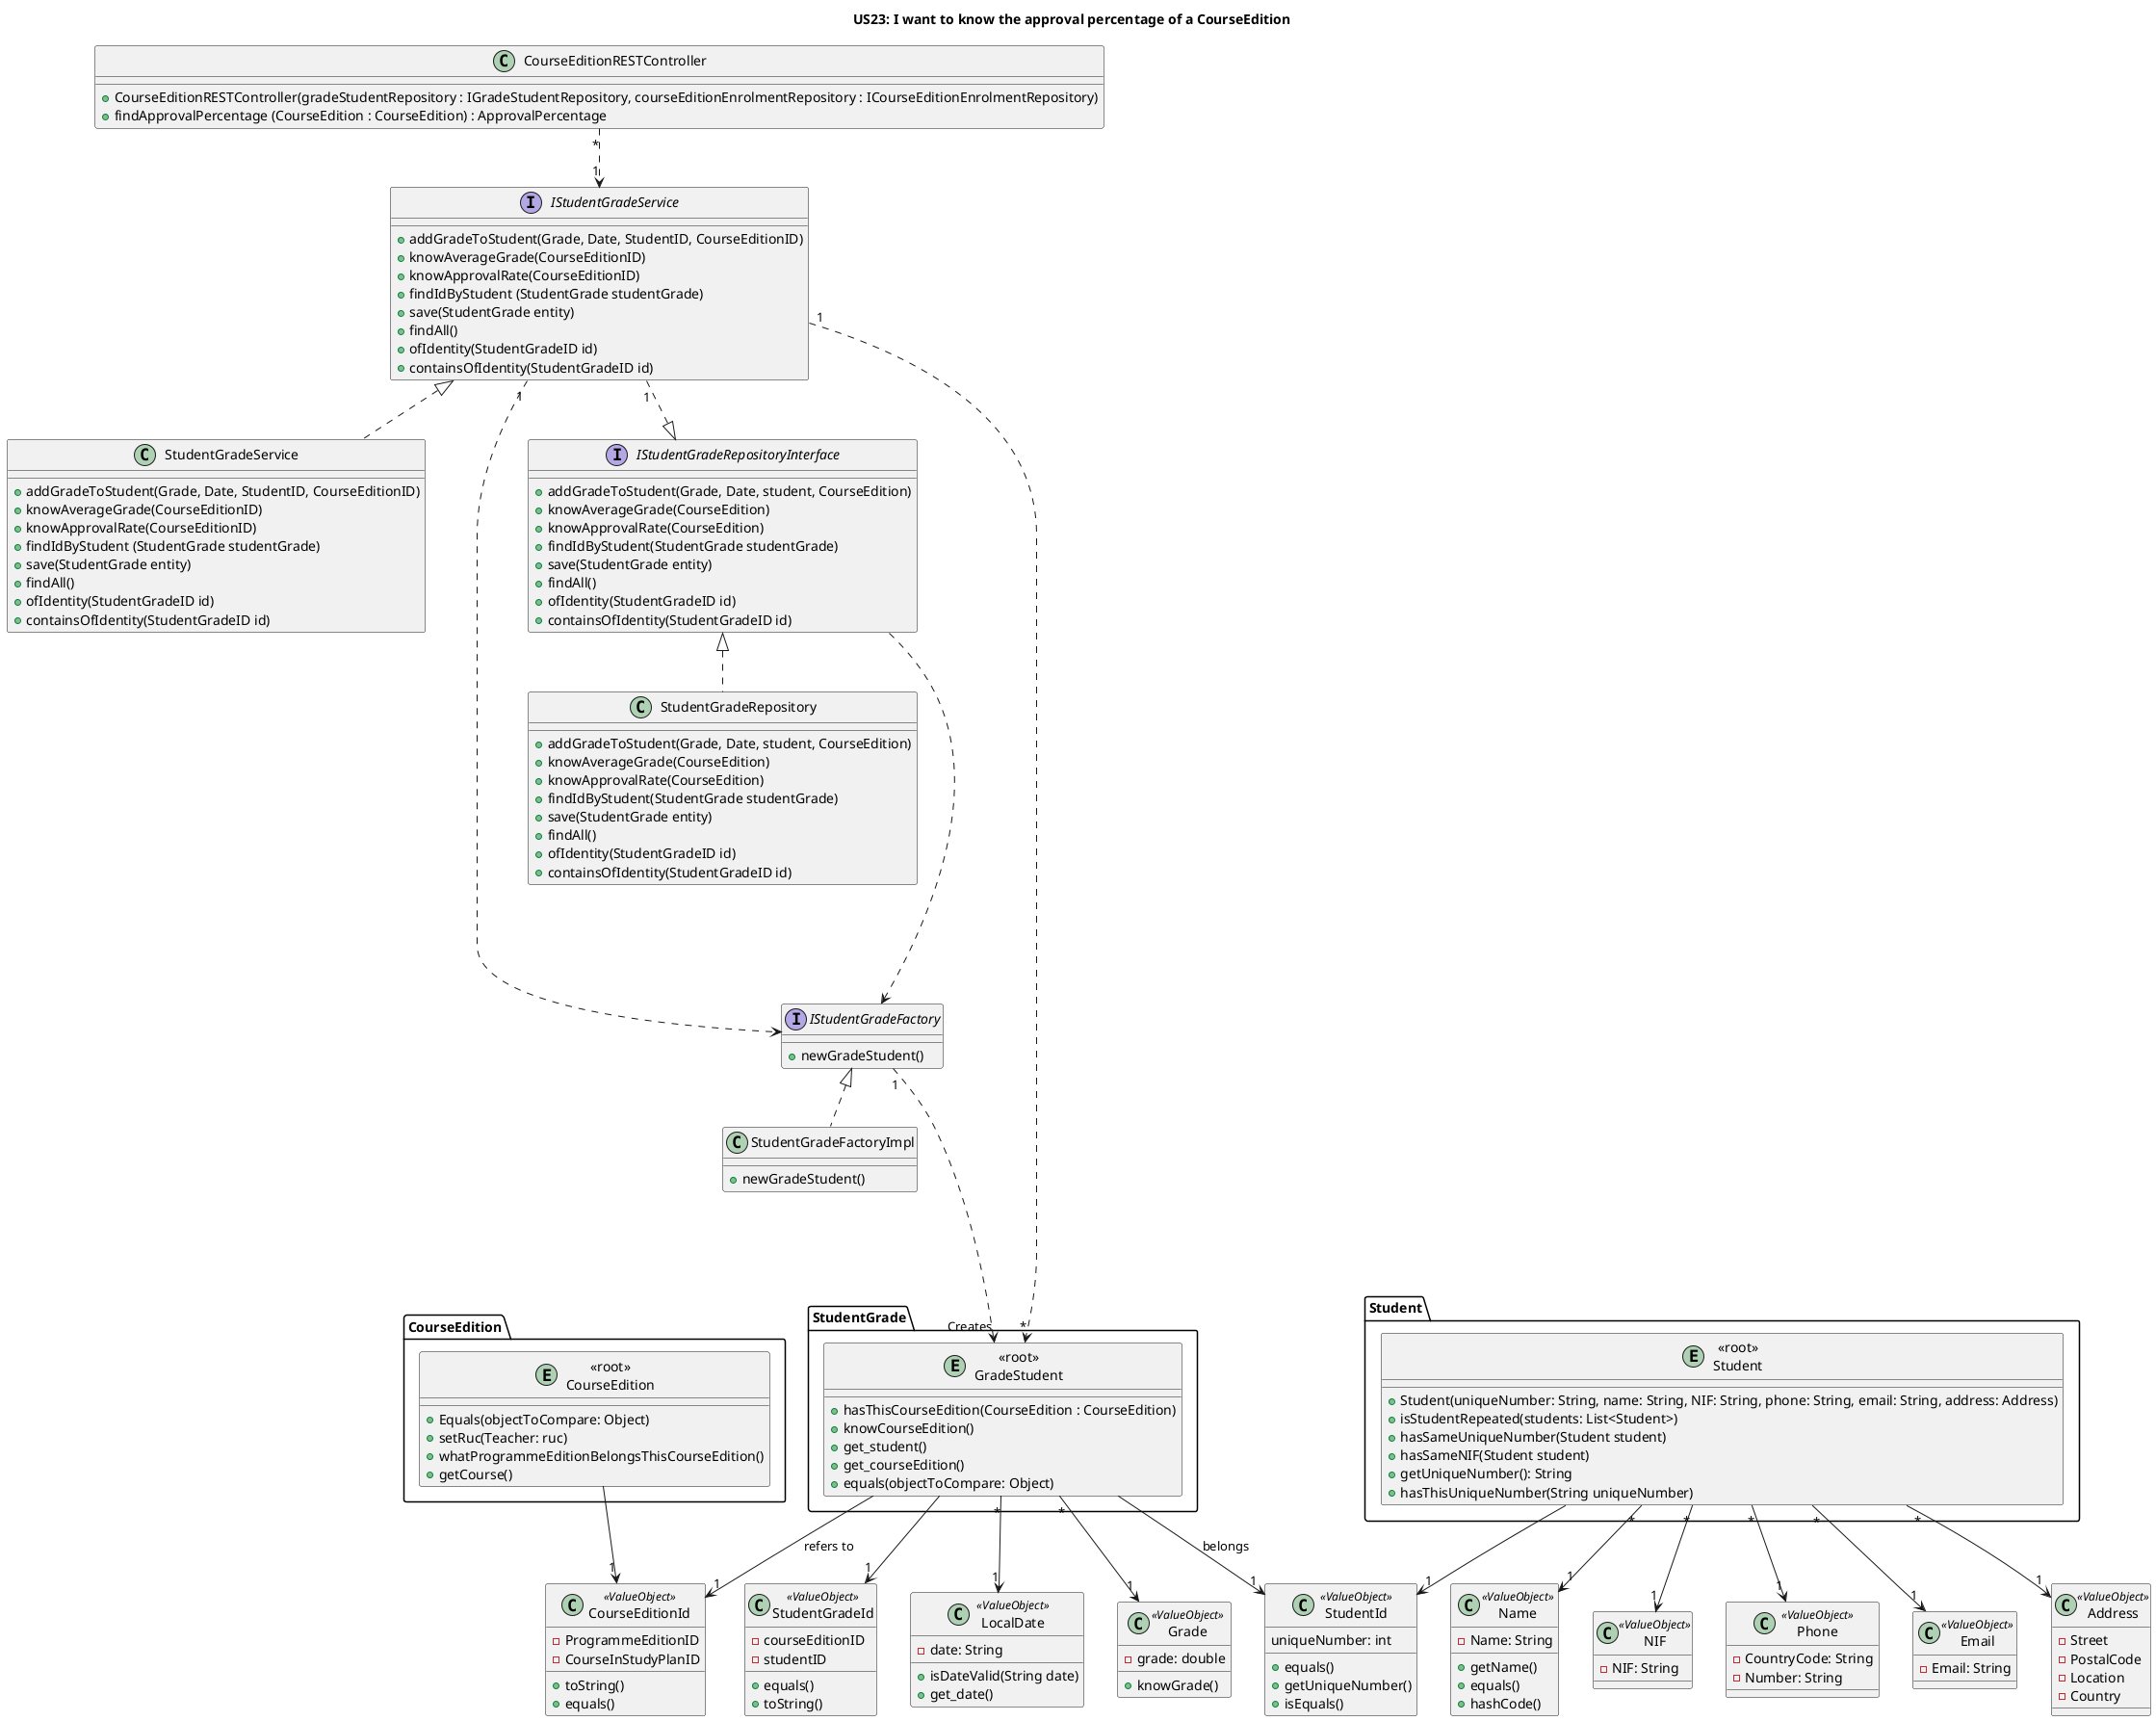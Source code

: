 @startuml
title US23: I want to know the approval percentage of a CourseEdition

class CourseEditionRESTController {
    +CourseEditionRESTController(gradeStudentRepository : IGradeStudentRepository, courseEditionEnrolmentRepository : ICourseEditionEnrolmentRepository)
    +findApprovalPercentage (CourseEdition : CourseEdition) : ApprovalPercentage
}

interface IStudentGradeService {
        +addGradeToStudent(Grade, Date, StudentID, CourseEditionID)
        +knowAverageGrade(CourseEditionID)
        +knowApprovalRate(CourseEditionID)
        +findIdByStudent (StudentGrade studentGrade)
        +save(StudentGrade entity)
        +findAll()
        +ofIdentity(StudentGradeID id)
        +containsOfIdentity(StudentGradeID id)
}

class StudentGradeService {
        +addGradeToStudent(Grade, Date, StudentID, CourseEditionID)
        +knowAverageGrade(CourseEditionID)
        +knowApprovalRate(CourseEditionID)
        +findIdByStudent (StudentGrade studentGrade)
        +save(StudentGrade entity)
        +findAll()
        +ofIdentity(StudentGradeID id)
        +containsOfIdentity(StudentGradeID id)
}

package "StudentGrade" {
    entity "<<root>>\nGradeStudent" {
        +hasThisCourseEdition(CourseEdition : CourseEdition)
        +knowCourseEdition()
        +get_student()
        +get_courseEdition()
        +equals(objectToCompare: Object)
    }
}

class Grade <<ValueObject>> {
    -grade: double
    +knowGrade()
}

class LocalDate <<ValueObject>> {
    -date: String
    +isDateValid(String date)
    +get_date()
}

class StudentGradeId <<ValueObject>> {
    -courseEditionID
    -studentID
    +equals()
    +toString()
}

class StudentGradeRepository {
    +addGradeToStudent(Grade, Date, student, CourseEdition)
    +knowAverageGrade(CourseEdition)
    +knowApprovalRate(CourseEdition)
    +findIdByStudent(StudentGrade studentGrade)
    +save(StudentGrade entity)
    +findAll()
    +ofIdentity(StudentGradeID id)
    +containsOfIdentity(StudentGradeID id)
}

interface IStudentGradeRepositoryInterface {
    +addGradeToStudent(Grade, Date, student, CourseEdition)
    +knowAverageGrade(CourseEdition)
    +knowApprovalRate(CourseEdition)
    +findIdByStudent(StudentGrade studentGrade)
    +save(StudentGrade entity)
    +findAll()
    +ofIdentity(StudentGradeID id)
    +containsOfIdentity(StudentGradeID id)
}

interface IStudentGradeFactory {
    +newGradeStudent()
}

class StudentGradeFactoryImpl {
    +newGradeStudent()
}

class StudentId <<ValueObject>> {
    uniqueNumber: int
    +equals()
    +getUniqueNumber()
    +isEquals()
}

package "Student" {
    entity "<<root>>\nStudent" {
        +Student(uniqueNumber: String, name: String, NIF: String, phone: String, email: String, address: Address)
        +isStudentRepeated(students: List<Student>)
        +hasSameUniqueNumber(Student student)
        +hasSameNIF(Student student)
        +getUniqueNumber(): String
        +hasThisUniqueNumber(String uniqueNumber)
    }
}

class Name <<ValueObject>> {
    -Name: String
    +getName()
    +equals()
    +hashCode()
}

class NIF <<ValueObject>> {
    -NIF: String
}

class Phone <<ValueObject>> {
    -CountryCode: String
    -Number: String
}

class Email <<ValueObject>> {
    -Email: String
}

class Address <<ValueObject>> {
    -Street
    -PostalCode
    -Location
    -Country
}

class CourseEditionId <<ValueObject>> {
    -ProgrammeEditionID
    -CourseInStudyPlanID
    +toString()
    +equals()
}

package "CourseEdition" {
    entity "<<root>>\nCourseEdition" {
        +Equals(objectToCompare: Object)
        +setRuc(Teacher: ruc)
        +whatProgrammeEditionBelongsThisCourseEdition()
        +getCourse()
    }
}

"<<root>>\nStudent" "*" --> "1" Name
"<<root>>\nStudent" "*" --> "1" NIF
"<<root>>\nStudent" "*" --> "1" Email
"<<root>>\nStudent" "*" --> "1" Phone
"<<root>>\nStudent" "*" --> "1" Address
"<<root>>\nGradeStudent" "*" --> "1" Grade
"<<root>>\nGradeStudent" "*" --> "1" LocalDate
"<<root>>\nGradeStudent" --> "1" StudentId : belongs
"<<root>>\nGradeStudent" --> "1" CourseEditionId : refers to
IStudentGradeService "1" ....> IStudentGradeFactory
IStudentGradeFactory "1" ....> "Creates" "<<root>>\nGradeStudent"
IStudentGradeFactory <|.. StudentGradeFactoryImpl

"<<root>>\nGradeStudent" --> "1" StudentGradeId
"<<root>>\nCourseEdition" --> "1" CourseEditionId
"<<root>>\nStudent" --> "1" StudentId
IStudentGradeService <|.. StudentGradeService
IStudentGradeRepositoryInterface <|.. StudentGradeRepository
IStudentGradeRepositoryInterface ....> IStudentGradeFactory
IStudentGradeService "1" ....> "*" "<<root>>\nGradeStudent"
IStudentGradeService "1" ..|> IStudentGradeRepositoryInterface
CourseEditionRESTController "*" ..> "1" IStudentGradeService

@enduml
